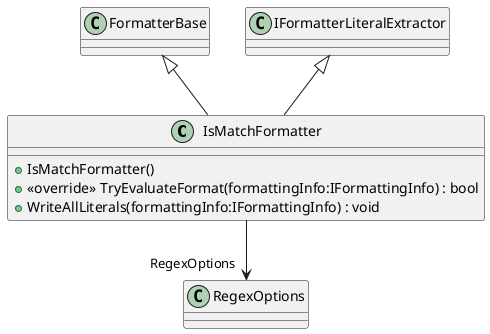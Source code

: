 @startuml
class IsMatchFormatter {
    + IsMatchFormatter()
    + <<override>> TryEvaluateFormat(formattingInfo:IFormattingInfo) : bool
    + WriteAllLiterals(formattingInfo:IFormattingInfo) : void
}
FormatterBase <|-- IsMatchFormatter
IFormatterLiteralExtractor <|-- IsMatchFormatter
IsMatchFormatter --> "RegexOptions" RegexOptions
@enduml
